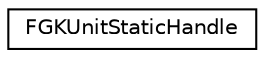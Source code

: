 digraph "Graphical Class Hierarchy"
{
 // LATEX_PDF_SIZE
  edge [fontname="Helvetica",fontsize="10",labelfontname="Helvetica",labelfontsize="10"];
  node [fontname="Helvetica",fontsize="10",shape=record];
  rankdir="LR";
  Node0 [label="FGKUnitStaticHandle",height=0.2,width=0.4,color="black", fillcolor="white", style="filled",URL="$structFGKUnitStaticHandle.html",tooltip=" "];
}
